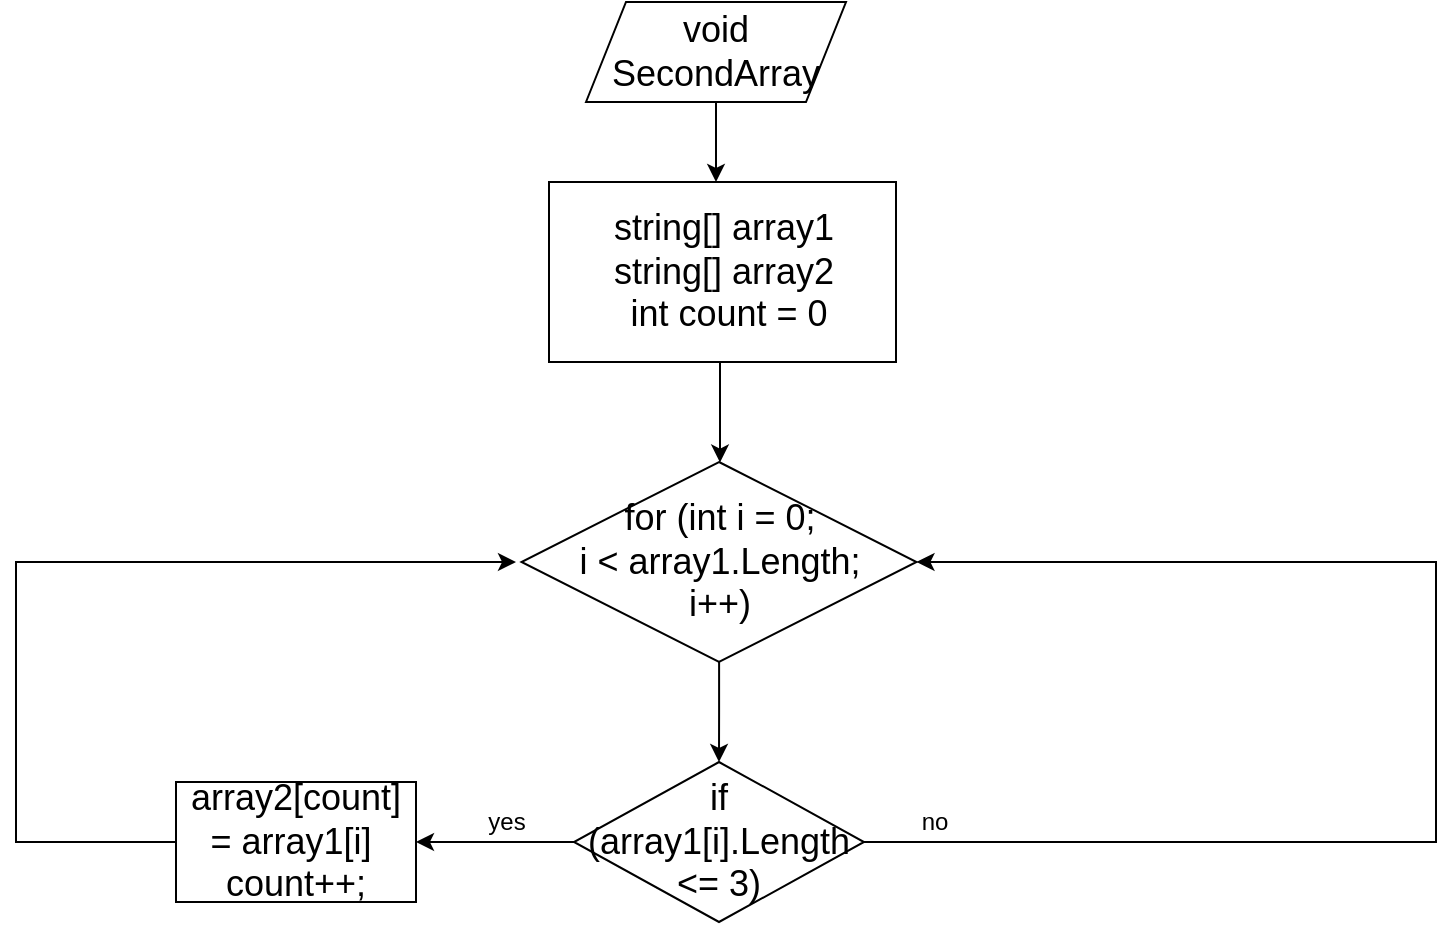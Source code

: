 <mxfile version="13.9.9" type="device"><diagram id="lOilpS5Cd-p6_5Lva0pB" name="Page-1"><mxGraphModel dx="1422" dy="814" grid="1" gridSize="10" guides="1" tooltips="1" connect="1" arrows="1" fold="1" page="1" pageScale="1" pageWidth="827" pageHeight="1169" math="0" shadow="0"><root><mxCell id="0"/><mxCell id="1" parent="0"/><mxCell id="s1vKeDkRL2MWMfiBX_Nv-13" value="" style="edgeStyle=orthogonalEdgeStyle;rounded=0;orthogonalLoop=1;jettySize=auto;html=1;" parent="1" source="QMh1PwiRcCnFBYmJZfMt-4" edge="1"><mxGeometry relative="1" as="geometry"><mxPoint x="250" y="550" as="targetPoint"/></mxGeometry></mxCell><mxCell id="s1vKeDkRL2MWMfiBX_Nv-16" style="edgeStyle=orthogonalEdgeStyle;rounded=0;orthogonalLoop=1;jettySize=auto;html=1;entryX=1;entryY=0.5;entryDx=0;entryDy=0;" parent="1" source="QMh1PwiRcCnFBYmJZfMt-4" edge="1" target="s1vKeDkRL2MWMfiBX_Nv-5"><mxGeometry relative="1" as="geometry"><mxPoint x="650" y="470" as="targetPoint"/><Array as="points"><mxPoint x="760" y="550"/><mxPoint x="760" y="410"/></Array></mxGeometry></mxCell><mxCell id="QMh1PwiRcCnFBYmJZfMt-4" value="if (array1[i].Length &amp;lt;= 3)" style="rhombus;whiteSpace=wrap;html=1;fontSize=18;" parent="1" vertex="1"><mxGeometry x="329" y="510" width="145" height="80" as="geometry"/></mxCell><mxCell id="s1vKeDkRL2MWMfiBX_Nv-6" value="" style="edgeStyle=orthogonalEdgeStyle;rounded=0;orthogonalLoop=1;jettySize=auto;html=1;" parent="1" source="s1vKeDkRL2MWMfiBX_Nv-2" target="s1vKeDkRL2MWMfiBX_Nv-5" edge="1"><mxGeometry relative="1" as="geometry"><Array as="points"><mxPoint x="402" y="320"/><mxPoint x="402" y="320"/></Array></mxGeometry></mxCell><mxCell id="s1vKeDkRL2MWMfiBX_Nv-2" value="&lt;span style=&quot;font-family: &amp;#34;helvetica&amp;#34; ; font-size: 18px&quot;&gt;string[] array1&lt;br&gt;string[] array2&lt;br&gt;&lt;/span&gt;&lt;span style=&quot;font-family: &amp;#34;helvetica&amp;#34; ; font-size: 18px&quot;&gt;&amp;nbsp;int count = 0&lt;/span&gt;" style="rounded=0;whiteSpace=wrap;html=1;" parent="1" vertex="1"><mxGeometry x="316.5" y="220" width="173.5" height="90" as="geometry"/></mxCell><mxCell id="s1vKeDkRL2MWMfiBX_Nv-7" style="edgeStyle=orthogonalEdgeStyle;rounded=0;orthogonalLoop=1;jettySize=auto;html=1;entryX=0.5;entryY=0;entryDx=0;entryDy=0;" parent="1" source="s1vKeDkRL2MWMfiBX_Nv-5" target="QMh1PwiRcCnFBYmJZfMt-4" edge="1"><mxGeometry relative="1" as="geometry"/></mxCell><mxCell id="s1vKeDkRL2MWMfiBX_Nv-5" value="&lt;font style=&quot;font-size: 18px&quot;&gt;for (int i = 0;&lt;br&gt;i &amp;lt; array1.Length;&lt;br&gt;i++)&lt;br&gt;&lt;/font&gt;" style="rhombus;whiteSpace=wrap;html=1;rounded=0;" parent="1" vertex="1"><mxGeometry x="302.75" y="360" width="197.5" height="100" as="geometry"/></mxCell><mxCell id="XEMcXC5ZzrOPcXxeQt-T-3" style="edgeStyle=orthogonalEdgeStyle;rounded=0;orthogonalLoop=1;jettySize=auto;html=1;" edge="1" parent="1" source="s1vKeDkRL2MWMfiBX_Nv-8"><mxGeometry relative="1" as="geometry"><mxPoint x="300" y="410" as="targetPoint"/><Array as="points"><mxPoint x="50" y="550"/></Array></mxGeometry></mxCell><mxCell id="s1vKeDkRL2MWMfiBX_Nv-8" value="&lt;font style=&quot;font-size: 18px&quot;&gt;array2[count] = array1[i]&amp;nbsp;&lt;br&gt;count++;&lt;br&gt;&lt;/font&gt;" style="rounded=0;whiteSpace=wrap;html=1;" parent="1" vertex="1"><mxGeometry x="130" y="520" width="120" height="60" as="geometry"/></mxCell><mxCell id="s1vKeDkRL2MWMfiBX_Nv-14" value="yes" style="text;html=1;align=center;verticalAlign=middle;resizable=0;points=[];autosize=1;" parent="1" vertex="1"><mxGeometry x="280" y="530" width="30" height="20" as="geometry"/></mxCell><mxCell id="s1vKeDkRL2MWMfiBX_Nv-17" value="no" style="text;html=1;align=center;verticalAlign=middle;resizable=0;points=[];autosize=1;" parent="1" vertex="1"><mxGeometry x="494" y="530" width="30" height="20" as="geometry"/></mxCell><mxCell id="QHZ4gukIcDkfi5fJKV26-3" style="edgeStyle=orthogonalEdgeStyle;rounded=0;orthogonalLoop=1;jettySize=auto;html=1;" parent="1" source="QHZ4gukIcDkfi5fJKV26-1" edge="1"><mxGeometry relative="1" as="geometry"><mxPoint x="400" y="220" as="targetPoint"/></mxGeometry></mxCell><mxCell id="QHZ4gukIcDkfi5fJKV26-1" value="&lt;font style=&quot;font-size: 18px&quot;&gt;void SecondArray&lt;/font&gt;" style="shape=parallelogram;perimeter=parallelogramPerimeter;whiteSpace=wrap;html=1;fixedSize=1;" parent="1" vertex="1"><mxGeometry x="335" y="130" width="130" height="50" as="geometry"/></mxCell></root></mxGraphModel></diagram></mxfile>